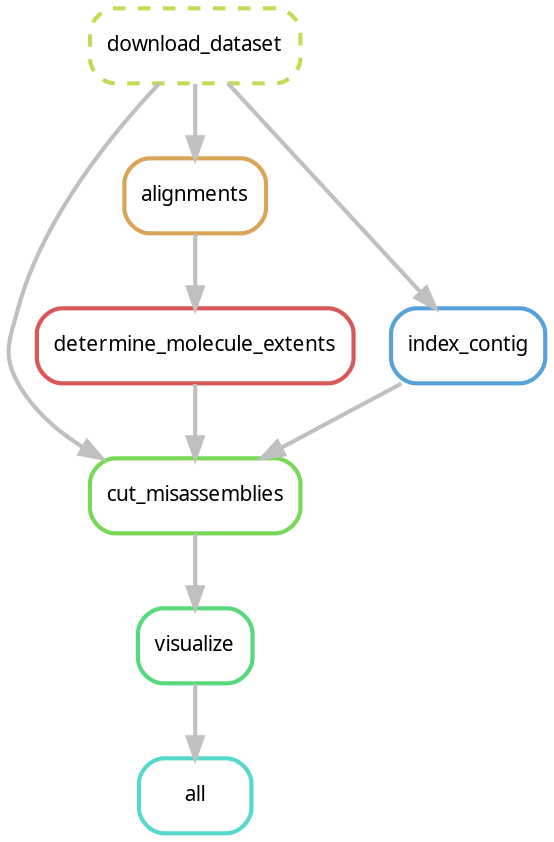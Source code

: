 digraph snakemake_dag {
    graph[bgcolor=white, margin=0];
    node[shape=box, style=rounded, fontname=sans,                 fontsize=10, penwidth=2];
    edge[penwidth=2, color=grey];
	0[label = "all", color = "0.48 0.6 0.85", style="rounded"];
	1[label = "visualize", color = "0.38 0.6 0.85", style="rounded"];
	2[label = "cut_misassemblies", color = "0.29 0.6 0.85", style="rounded"];
	3[label = "determine_molecule_extents", color = "0.00 0.6 0.85", style="rounded"];
	4[label = "alignments", color = "0.10 0.6 0.85", style="rounded"];
	5[label = "download_dataset", color = "0.19 0.6 0.85", style="rounded,dashed"];
	6[label = "index_contig", color = "0.57 0.6 0.85", style="rounded"];
	1 -> 0
	2 -> 1
	3 -> 2
	5 -> 2
	6 -> 2
	4 -> 3
	5 -> 4
	5 -> 6
}            
